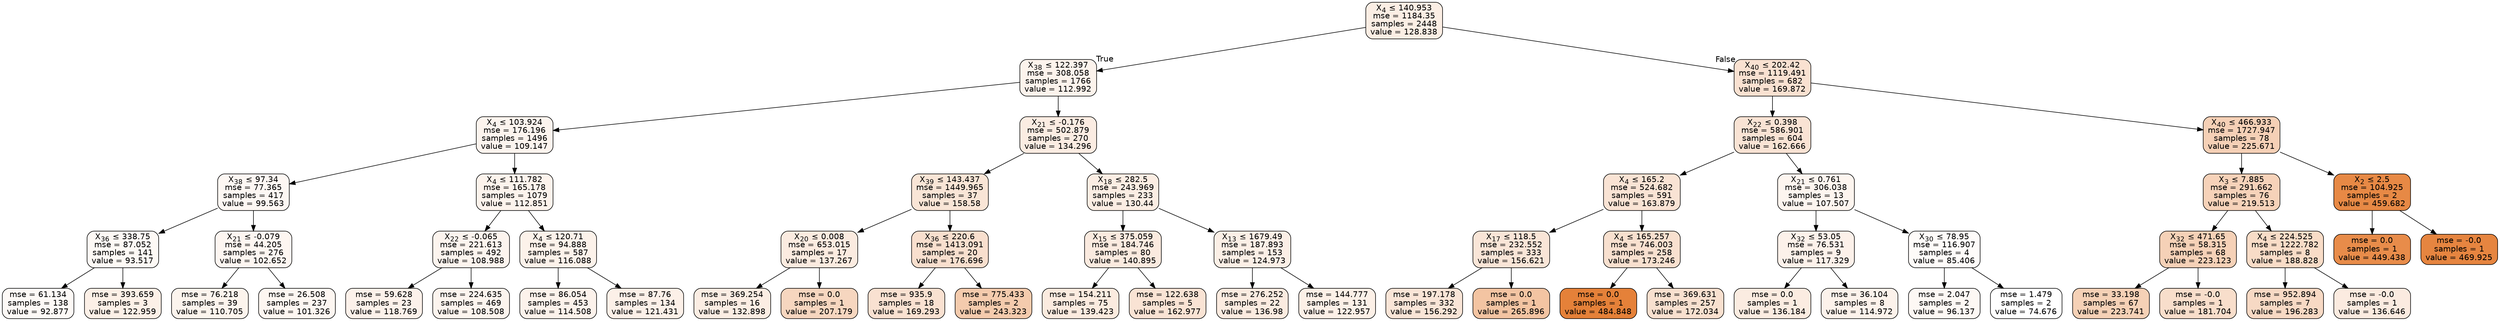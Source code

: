 digraph Tree {
node [shape=box, style="filled, rounded", color="black", fontname=helvetica] ;
edge [fontname=helvetica] ;
0 [label=<X<SUB>4</SUB> &le; 140.953<br/>mse = 1184.35<br/>samples = 2448<br/>value = 128.838>, fillcolor="#e5813922"] ;
1 [label=<X<SUB>38</SUB> &le; 122.397<br/>mse = 308.058<br/>samples = 1766<br/>value = 112.992>, fillcolor="#e5813918"] ;
0 -> 1 [labeldistance=2.5, labelangle=45, headlabel="True"] ;
2 [label=<X<SUB>4</SUB> &le; 103.924<br/>mse = 176.196<br/>samples = 1496<br/>value = 109.147>, fillcolor="#e5813915"] ;
1 -> 2 ;
3 [label=<X<SUB>38</SUB> &le; 97.34<br/>mse = 77.365<br/>samples = 417<br/>value = 99.563>, fillcolor="#e581390f"] ;
2 -> 3 ;
4 [label=<X<SUB>36</SUB> &le; 338.75<br/>mse = 87.052<br/>samples = 141<br/>value = 93.517>, fillcolor="#e581390c"] ;
3 -> 4 ;
5 [label=<mse = 61.134<br/>samples = 138<br/>value = 92.877>, fillcolor="#e581390b"] ;
4 -> 5 ;
6 [label=<mse = 393.659<br/>samples = 3<br/>value = 122.959>, fillcolor="#e581391e"] ;
4 -> 6 ;
7 [label=<X<SUB>21</SUB> &le; -0.079<br/>mse = 44.205<br/>samples = 276<br/>value = 102.652>, fillcolor="#e5813911"] ;
3 -> 7 ;
8 [label=<mse = 76.218<br/>samples = 39<br/>value = 110.705>, fillcolor="#e5813916"] ;
7 -> 8 ;
9 [label=<mse = 26.508<br/>samples = 237<br/>value = 101.326>, fillcolor="#e5813911"] ;
7 -> 9 ;
10 [label=<X<SUB>4</SUB> &le; 111.782<br/>mse = 165.178<br/>samples = 1079<br/>value = 112.851>, fillcolor="#e5813918"] ;
2 -> 10 ;
11 [label=<X<SUB>22</SUB> &le; -0.065<br/>mse = 221.613<br/>samples = 492<br/>value = 108.988>, fillcolor="#e5813915"] ;
10 -> 11 ;
12 [label=<mse = 59.628<br/>samples = 23<br/>value = 118.769>, fillcolor="#e581391b"] ;
11 -> 12 ;
13 [label=<mse = 224.635<br/>samples = 469<br/>value = 108.508>, fillcolor="#e5813915"] ;
11 -> 13 ;
14 [label=<X<SUB>4</SUB> &le; 120.71<br/>mse = 94.888<br/>samples = 587<br/>value = 116.088>, fillcolor="#e581391a"] ;
10 -> 14 ;
15 [label=<mse = 86.054<br/>samples = 453<br/>value = 114.508>, fillcolor="#e5813919"] ;
14 -> 15 ;
16 [label=<mse = 87.76<br/>samples = 134<br/>value = 121.431>, fillcolor="#e581391d"] ;
14 -> 16 ;
17 [label=<X<SUB>21</SUB> &le; -0.176<br/>mse = 502.879<br/>samples = 270<br/>value = 134.296>, fillcolor="#e5813925"] ;
1 -> 17 ;
18 [label=<X<SUB>39</SUB> &le; 143.437<br/>mse = 1449.965<br/>samples = 37<br/>value = 158.58>, fillcolor="#e5813934"] ;
17 -> 18 ;
19 [label=<X<SUB>20</SUB> &le; 0.008<br/>mse = 653.015<br/>samples = 17<br/>value = 137.267>, fillcolor="#e5813927"] ;
18 -> 19 ;
20 [label=<mse = 369.254<br/>samples = 16<br/>value = 132.898>, fillcolor="#e5813924"] ;
19 -> 20 ;
21 [label=<mse = 0.0<br/>samples = 1<br/>value = 207.179>, fillcolor="#e5813952"] ;
19 -> 21 ;
22 [label=<X<SUB>36</SUB> &le; 220.6<br/>mse = 1413.091<br/>samples = 20<br/>value = 176.696>, fillcolor="#e581393f"] ;
18 -> 22 ;
23 [label=<mse = 935.9<br/>samples = 18<br/>value = 169.293>, fillcolor="#e581393b"] ;
22 -> 23 ;
24 [label=<mse = 775.433<br/>samples = 2<br/>value = 243.323>, fillcolor="#e5813969"] ;
22 -> 24 ;
25 [label=<X<SUB>18</SUB> &le; 282.5<br/>mse = 243.969<br/>samples = 233<br/>value = 130.44>, fillcolor="#e5813923"] ;
17 -> 25 ;
26 [label=<X<SUB>15</SUB> &le; 375.059<br/>mse = 184.746<br/>samples = 80<br/>value = 140.895>, fillcolor="#e5813929"] ;
25 -> 26 ;
27 [label=<mse = 154.211<br/>samples = 75<br/>value = 139.423>, fillcolor="#e5813928"] ;
26 -> 27 ;
28 [label=<mse = 122.638<br/>samples = 5<br/>value = 162.977>, fillcolor="#e5813937"] ;
26 -> 28 ;
29 [label=<X<SUB>13</SUB> &le; 1679.49<br/>mse = 187.893<br/>samples = 153<br/>value = 124.973>, fillcolor="#e581391f"] ;
25 -> 29 ;
30 [label=<mse = 276.252<br/>samples = 22<br/>value = 136.98>, fillcolor="#e5813927"] ;
29 -> 30 ;
31 [label=<mse = 144.777<br/>samples = 131<br/>value = 122.957>, fillcolor="#e581391e"] ;
29 -> 31 ;
32 [label=<X<SUB>40</SUB> &le; 202.42<br/>mse = 1119.491<br/>samples = 682<br/>value = 169.872>, fillcolor="#e581393b"] ;
0 -> 32 [labeldistance=2.5, labelangle=-45, headlabel="False"] ;
33 [label=<X<SUB>22</SUB> &le; 0.398<br/>mse = 586.901<br/>samples = 604<br/>value = 162.666>, fillcolor="#e5813937"] ;
32 -> 33 ;
34 [label=<X<SUB>4</SUB> &le; 165.2<br/>mse = 524.682<br/>samples = 591<br/>value = 163.879>, fillcolor="#e5813937"] ;
33 -> 34 ;
35 [label=<X<SUB>17</SUB> &le; 118.5<br/>mse = 232.552<br/>samples = 333<br/>value = 156.621>, fillcolor="#e5813933"] ;
34 -> 35 ;
36 [label=<mse = 197.178<br/>samples = 332<br/>value = 156.292>, fillcolor="#e5813933"] ;
35 -> 36 ;
37 [label=<mse = 0.0<br/>samples = 1<br/>value = 265.896>, fillcolor="#e5813977"] ;
35 -> 37 ;
38 [label=<X<SUB>4</SUB> &le; 165.257<br/>mse = 746.003<br/>samples = 258<br/>value = 173.246>, fillcolor="#e581393d"] ;
34 -> 38 ;
39 [label=<mse = 0.0<br/>samples = 1<br/>value = 484.848>, fillcolor="#e58139ff"] ;
38 -> 39 ;
40 [label=<mse = 369.631<br/>samples = 257<br/>value = 172.034>, fillcolor="#e581393d"] ;
38 -> 40 ;
41 [label=<X<SUB>21</SUB> &le; 0.761<br/>mse = 306.038<br/>samples = 13<br/>value = 107.507>, fillcolor="#e5813914"] ;
33 -> 41 ;
42 [label=<X<SUB>32</SUB> &le; 53.05<br/>mse = 76.531<br/>samples = 9<br/>value = 117.329>, fillcolor="#e581391b"] ;
41 -> 42 ;
43 [label=<mse = 0.0<br/>samples = 1<br/>value = 136.184>, fillcolor="#e5813926"] ;
42 -> 43 ;
44 [label=<mse = 36.104<br/>samples = 8<br/>value = 114.972>, fillcolor="#e5813919"] ;
42 -> 44 ;
45 [label=<X<SUB>30</SUB> &le; 78.95<br/>mse = 116.907<br/>samples = 4<br/>value = 85.406>, fillcolor="#e5813907"] ;
41 -> 45 ;
46 [label=<mse = 2.047<br/>samples = 2<br/>value = 96.137>, fillcolor="#e581390d"] ;
45 -> 46 ;
47 [label=<mse = 1.479<br/>samples = 2<br/>value = 74.676>, fillcolor="#e5813900"] ;
45 -> 47 ;
48 [label=<X<SUB>40</SUB> &le; 466.933<br/>mse = 1727.947<br/>samples = 78<br/>value = 225.671>, fillcolor="#e581395e"] ;
32 -> 48 ;
49 [label=<X<SUB>3</SUB> &le; 7.885<br/>mse = 291.662<br/>samples = 76<br/>value = 219.513>, fillcolor="#e581395a"] ;
48 -> 49 ;
50 [label=<X<SUB>32</SUB> &le; 471.65<br/>mse = 58.315<br/>samples = 68<br/>value = 223.123>, fillcolor="#e581395c"] ;
49 -> 50 ;
51 [label=<mse = 33.198<br/>samples = 67<br/>value = 223.741>, fillcolor="#e581395d"] ;
50 -> 51 ;
52 [label=<mse = -0.0<br/>samples = 1<br/>value = 181.704>, fillcolor="#e5813943"] ;
50 -> 52 ;
53 [label=<X<SUB>4</SUB> &le; 224.525<br/>mse = 1222.782<br/>samples = 8<br/>value = 188.828>, fillcolor="#e5813947"] ;
49 -> 53 ;
54 [label=<mse = 952.894<br/>samples = 7<br/>value = 196.283>, fillcolor="#e581394c"] ;
53 -> 54 ;
55 [label=<mse = -0.0<br/>samples = 1<br/>value = 136.646>, fillcolor="#e5813927"] ;
53 -> 55 ;
56 [label=<X<SUB>2</SUB> &le; 2.5<br/>mse = 104.925<br/>samples = 2<br/>value = 459.682>, fillcolor="#e58139ef"] ;
48 -> 56 ;
57 [label=<mse = 0.0<br/>samples = 1<br/>value = 449.438>, fillcolor="#e58139e9"] ;
56 -> 57 ;
58 [label=<mse = -0.0<br/>samples = 1<br/>value = 469.925>, fillcolor="#e58139f6"] ;
56 -> 58 ;
}